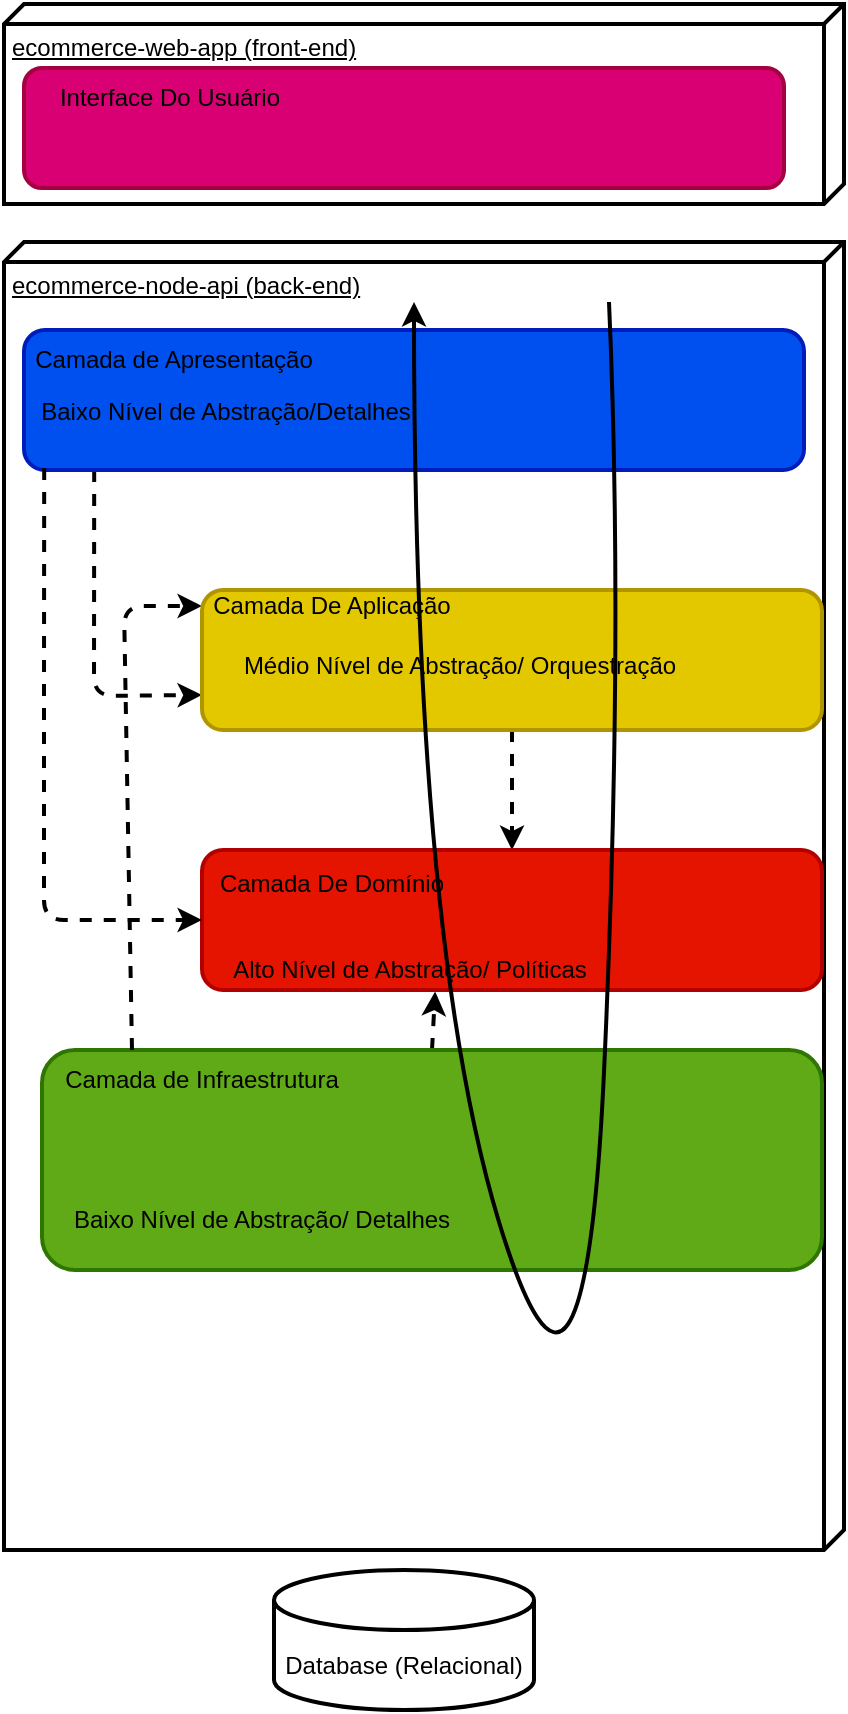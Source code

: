 <mxfile>
    <diagram id="ddDUZ0oviB58H6_pVTwg" name="Arquitetura em camadas">
        <mxGraphModel dx="962" dy="590" grid="1" gridSize="10" guides="1" tooltips="1" connect="1" arrows="1" fold="1" page="1" pageScale="1" pageWidth="850" pageHeight="1100" math="0" shadow="0">
            <root>
                <mxCell id="0"/>
                <mxCell id="1" parent="0"/>
                <mxCell id="2" value="ecommerce-node-api (back-end)" style="verticalAlign=top;align=left;spacingTop=8;spacingLeft=2;spacingRight=12;shape=cube;size=10;direction=south;fontStyle=4;html=1;strokeWidth=2;" parent="1" vertex="1">
                    <mxGeometry x="100" y="176" width="420" height="654" as="geometry"/>
                </mxCell>
                <mxCell id="4" value="ecommerce-web-app (front-end)" style="verticalAlign=top;align=left;spacingTop=8;spacingLeft=2;spacingRight=12;shape=cube;size=10;direction=south;fontStyle=4;html=1;strokeWidth=2;" parent="1" vertex="1">
                    <mxGeometry x="100" y="57" width="420" height="100" as="geometry"/>
                </mxCell>
                <mxCell id="5" value="Database (Relacional)" style="shape=cylinder3;whiteSpace=wrap;html=1;boundedLbl=1;backgroundOutline=1;size=15;strokeWidth=2;" parent="1" vertex="1">
                    <mxGeometry x="235" y="840" width="130" height="70" as="geometry"/>
                </mxCell>
                <mxCell id="43" style="edgeStyle=none;html=1;exitX=0.09;exitY=1;exitDx=0;exitDy=0;exitPerimeter=0;entryX=0;entryY=0.75;entryDx=0;entryDy=0;dashed=1;strokeWidth=2;" parent="1" source="8" target="32" edge="1">
                    <mxGeometry relative="1" as="geometry">
                        <Array as="points">
                            <mxPoint x="145" y="403"/>
                        </Array>
                    </mxGeometry>
                </mxCell>
                <mxCell id="8" value="" style="rounded=1;whiteSpace=wrap;html=1;strokeWidth=2;fillColor=#0050ef;fontColor=#ffffff;strokeColor=#001DBC;points=[[0,0,0,0,0],[0,0.26,0,0,0],[0,0.5,0,0,0],[0,0.74,0,0,0],[0.01,0.96,0,0,0],[0.08,1,0,0,0],[0.09,0,0,0,0],[0.25,0,0,0,0],[0.5,0,0,0,0],[0.75,0,0,0,0],[0.75,1,0,0,0],[1,0,0,0,0],[1,0.26,0,0,0],[1,0.5,0,0,0],[1,0.76,0,0,0],[1,1,0,0,0]];" parent="1" vertex="1">
                    <mxGeometry x="110" y="220" width="390" height="70" as="geometry"/>
                </mxCell>
                <mxCell id="46" style="edgeStyle=none;html=1;exitX=0.5;exitY=0;exitDx=0;exitDy=0;exitPerimeter=0;entryX=0.376;entryY=1.01;entryDx=0;entryDy=0;entryPerimeter=0;dashed=1;strokeWidth=2;" parent="1" source="9" target="35" edge="1">
                    <mxGeometry relative="1" as="geometry"/>
                </mxCell>
                <mxCell id="9" value="" style="rounded=1;whiteSpace=wrap;html=1;strokeWidth=2;fillColor=#60A917;fontColor=#ffffff;strokeColor=#2D7600;points=[[0,0,0,0,0],[0,0.25,0,0,0],[0,0.5,0,0,0],[0,0.75,0,0,0],[0,1,0,0,0],[0.04,0,0,0,-3],[0.25,1,0,0,0],[0.5,0,0,0,0],[0.5,1,0,0,0],[0.75,0,0,0,0],[0.75,1,0,0,0],[1,0,0,0,0],[1,0.25,0,0,0],[1,0.5,0,0,0],[1,0.75,0,0,0],[1,1,0,0,0]];" parent="1" vertex="1">
                    <mxGeometry x="119" y="580" width="390" height="110" as="geometry"/>
                </mxCell>
                <mxCell id="10" value="" style="rounded=1;whiteSpace=wrap;html=1;strokeWidth=2;fillColor=#d80073;fontColor=#ffffff;strokeColor=#A50040;" parent="1" vertex="1">
                    <mxGeometry x="110" y="89" width="380" height="60" as="geometry"/>
                </mxCell>
                <mxCell id="14" value="Interface Do Usuário" style="text;html=1;strokeColor=none;fillColor=none;align=center;verticalAlign=middle;whiteSpace=wrap;rounded=0;strokeWidth=2;" parent="1" vertex="1">
                    <mxGeometry x="108" y="89" width="150" height="30" as="geometry"/>
                </mxCell>
                <mxCell id="15" value="Camada de Apresentação" style="text;html=1;strokeColor=none;fillColor=none;align=center;verticalAlign=middle;whiteSpace=wrap;rounded=0;strokeWidth=2;" parent="1" vertex="1">
                    <mxGeometry x="110" y="220" width="150" height="30" as="geometry"/>
                </mxCell>
                <mxCell id="45" style="edgeStyle=none;html=1;exitX=0.25;exitY=0;exitDx=0;exitDy=0;entryX=0;entryY=0.5;entryDx=0;entryDy=0;dashed=1;strokeWidth=2;" parent="1" source="18" target="33" edge="1">
                    <mxGeometry relative="1" as="geometry">
                        <Array as="points">
                            <mxPoint x="160" y="358"/>
                        </Array>
                    </mxGeometry>
                </mxCell>
                <mxCell id="18" value="Camada de Infraestrutura" style="text;html=1;strokeColor=none;fillColor=none;align=center;verticalAlign=middle;whiteSpace=wrap;rounded=0;strokeWidth=2;" parent="1" vertex="1">
                    <mxGeometry x="129" y="580" width="140" height="30" as="geometry"/>
                </mxCell>
                <mxCell id="44" style="edgeStyle=none;html=1;dashed=1;strokeWidth=2;entryX=0.5;entryY=0;entryDx=0;entryDy=0;" parent="1" source="32" target="35" edge="1">
                    <mxGeometry relative="1" as="geometry">
                        <mxPoint x="354" y="460" as="targetPoint"/>
                    </mxGeometry>
                </mxCell>
                <mxCell id="32" value="" style="rounded=1;whiteSpace=wrap;html=1;strokeWidth=2;fillColor=#e3c800;fontColor=#000000;strokeColor=#B09500;" parent="1" vertex="1">
                    <mxGeometry x="199" y="350" width="310" height="70" as="geometry"/>
                </mxCell>
                <mxCell id="33" value="Camada De Aplicação" style="text;html=1;strokeColor=none;fillColor=none;align=center;verticalAlign=middle;whiteSpace=wrap;rounded=0;" parent="1" vertex="1">
                    <mxGeometry x="199" y="343" width="130" height="30" as="geometry"/>
                </mxCell>
                <mxCell id="35" value="" style="rounded=1;whiteSpace=wrap;html=1;strokeWidth=2;fillColor=#e51400;fontColor=#ffffff;strokeColor=#B20000;" parent="1" vertex="1">
                    <mxGeometry x="199" y="480" width="310" height="70" as="geometry"/>
                </mxCell>
                <mxCell id="36" value="Camada De Domínio" style="text;html=1;strokeColor=none;fillColor=none;align=center;verticalAlign=middle;whiteSpace=wrap;rounded=0;" parent="1" vertex="1">
                    <mxGeometry x="205" y="482" width="118" height="30" as="geometry"/>
                </mxCell>
                <mxCell id="37" value="Alto Nível de Abstração/ Políticas" style="text;html=1;strokeColor=none;fillColor=none;align=center;verticalAlign=middle;whiteSpace=wrap;rounded=0;" parent="1" vertex="1">
                    <mxGeometry x="206" y="525" width="194" height="30" as="geometry"/>
                </mxCell>
                <mxCell id="38" value="Baixo Nível de Abstração/ Detalhes" style="text;html=1;strokeColor=none;fillColor=none;align=center;verticalAlign=middle;whiteSpace=wrap;rounded=0;" parent="1" vertex="1">
                    <mxGeometry x="128" y="650" width="202" height="30" as="geometry"/>
                </mxCell>
                <mxCell id="39" value="Baixo Nível de Abstração/Detalhes" style="text;html=1;strokeColor=none;fillColor=none;align=center;verticalAlign=middle;whiteSpace=wrap;rounded=0;" parent="1" vertex="1">
                    <mxGeometry x="112" y="246" width="198" height="30" as="geometry"/>
                </mxCell>
                <mxCell id="47" value="" style="curved=1;endArrow=classic;html=1;strokeWidth=2;exitX=0.75;exitY=0;exitDx=0;exitDy=0;exitPerimeter=0;entryX=0.5;entryY=0;entryDx=0;entryDy=0;entryPerimeter=0;" parent="1" edge="1">
                    <mxGeometry width="50" height="50" relative="1" as="geometry">
                        <mxPoint x="402.5" y="206" as="sourcePoint"/>
                        <mxPoint x="305" y="206" as="targetPoint"/>
                        <Array as="points">
                            <mxPoint x="410" y="376"/>
                            <mxPoint x="390" y="806"/>
                            <mxPoint x="305" y="526"/>
                        </Array>
                    </mxGeometry>
                </mxCell>
                <mxCell id="50" style="edgeStyle=none;html=1;exitX=0.09;exitY=1;exitDx=0;exitDy=0;exitPerimeter=0;entryX=0;entryY=0.5;entryDx=0;entryDy=0;dashed=1;strokeWidth=2;" parent="1" target="35" edge="1">
                    <mxGeometry relative="1" as="geometry">
                        <mxPoint x="120.1" y="289" as="sourcePoint"/>
                        <mxPoint x="174" y="401.5" as="targetPoint"/>
                        <Array as="points">
                            <mxPoint x="120" y="402"/>
                            <mxPoint x="120" y="515"/>
                        </Array>
                    </mxGeometry>
                </mxCell>
                <mxCell id="PRyIJkR5ZUtZD0jD_O2o-50" value="Médio Nível de Abstração/ Orquestração" style="text;html=1;strokeColor=none;fillColor=none;align=center;verticalAlign=middle;whiteSpace=wrap;rounded=0;" vertex="1" parent="1">
                    <mxGeometry x="206" y="373" width="244" height="30" as="geometry"/>
                </mxCell>
            </root>
        </mxGraphModel>
    </diagram>
    <diagram name="Arquitetura em Hexagonal" id="o11fhxP_GC8ciULLZor4">
        <mxGraphModel dx="1154" dy="1808" grid="1" gridSize="10" guides="1" tooltips="1" connect="1" arrows="1" fold="1" page="1" pageScale="1" pageWidth="850" pageHeight="1100" math="0" shadow="0">
            <root>
                <mxCell id="tC848CAqKd5zq7unI5WD-0"/>
                <mxCell id="tC848CAqKd5zq7unI5WD-1" parent="tC848CAqKd5zq7unI5WD-0"/>
                <mxCell id="tSpNc62gYQ9kwC4Bi7KC-8" style="edgeStyle=none;html=1;exitX=0;exitY=0;exitDx=0;exitDy=330;exitPerimeter=0;entryX=0.5;entryY=0;entryDx=0;entryDy=0;fontFamily=Helvetica;fontSize=12;fontColor=default;endArrow=none;endFill=0;" edge="1" parent="tC848CAqKd5zq7unI5WD-1" source="tC848CAqKd5zq7unI5WD-2" target="4fA0GQ-itj5hUXOicgAi-0">
                    <mxGeometry relative="1" as="geometry"/>
                </mxCell>
                <mxCell id="tSpNc62gYQ9kwC4Bi7KC-9" style="edgeStyle=none;html=1;entryX=0.5;entryY=0;entryDx=0;entryDy=0;fontFamily=Helvetica;fontSize=12;fontColor=default;endArrow=none;endFill=0;exitX=0.5;exitY=0;exitDx=0;exitDy=0;" edge="1" parent="tC848CAqKd5zq7unI5WD-1" source="By7jdL-Fttb47xRQV21P-1" target="4fA0GQ-itj5hUXOicgAi-0">
                    <mxGeometry relative="1" as="geometry"/>
                </mxCell>
                <mxCell id="tC848CAqKd5zq7unI5WD-2" value="ecommerce-node-api (back-end)" style="verticalAlign=top;align=left;spacingTop=8;spacingLeft=2;spacingRight=12;shape=cube;size=10;direction=south;fontStyle=4;html=1;strokeWidth=2;" parent="tC848CAqKd5zq7unI5WD-1" vertex="1">
                    <mxGeometry x="38" y="-30" width="670" height="810" as="geometry"/>
                </mxCell>
                <mxCell id="tC848CAqKd5zq7unI5WD-3" value="ecommerce-web-app (front-end)" style="verticalAlign=top;align=left;spacingTop=8;spacingLeft=2;spacingRight=12;shape=cube;size=10;direction=south;fontStyle=4;html=1;strokeWidth=2;" parent="tC848CAqKd5zq7unI5WD-1" vertex="1">
                    <mxGeometry x="46" y="54" width="664" height="100" as="geometry"/>
                </mxCell>
                <mxCell id="tC848CAqKd5zq7unI5WD-4" value="Database (Relacional)" style="shape=cylinder3;whiteSpace=wrap;html=1;boundedLbl=1;backgroundOutline=1;size=15;strokeWidth=2;" parent="tC848CAqKd5zq7unI5WD-1" vertex="1">
                    <mxGeometry x="313" y="810" width="130" height="70" as="geometry"/>
                </mxCell>
                <mxCell id="tC848CAqKd5zq7unI5WD-9" value="" style="rounded=1;whiteSpace=wrap;html=1;strokeWidth=2;fillColor=#d80073;fontColor=#ffffff;strokeColor=#A50040;" parent="tC848CAqKd5zq7unI5WD-1" vertex="1">
                    <mxGeometry x="56" y="86" width="634" height="60" as="geometry"/>
                </mxCell>
                <mxCell id="tC848CAqKd5zq7unI5WD-10" value="Interface Do Usuário" style="text;html=1;strokeColor=none;fillColor=none;align=center;verticalAlign=middle;whiteSpace=wrap;rounded=0;strokeWidth=2;" parent="tC848CAqKd5zq7unI5WD-1" vertex="1">
                    <mxGeometry x="108" y="89" width="150" height="30" as="geometry"/>
                </mxCell>
                <mxCell id="tC848CAqKd5zq7unI5WD-22" value="" style="curved=1;endArrow=classic;html=1;strokeWidth=2;exitX=0.75;exitY=0;exitDx=0;exitDy=0;exitPerimeter=0;entryX=0.5;entryY=0;entryDx=0;entryDy=0;entryPerimeter=0;" parent="tC848CAqKd5zq7unI5WD-1" edge="1">
                    <mxGeometry width="50" height="50" relative="1" as="geometry">
                        <mxPoint x="497.5" y="250" as="sourcePoint"/>
                        <mxPoint x="400" y="250" as="targetPoint"/>
                        <Array as="points">
                            <mxPoint x="505" y="420"/>
                            <mxPoint x="485" y="850"/>
                            <mxPoint x="400" y="570"/>
                        </Array>
                    </mxGeometry>
                </mxCell>
                <mxCell id="tSpNc62gYQ9kwC4Bi7KC-10" style="edgeStyle=none;html=1;entryX=0.5;entryY=0;entryDx=0;entryDy=0;fontFamily=Helvetica;fontSize=12;fontColor=default;endArrow=none;endFill=0;" edge="1" parent="tC848CAqKd5zq7unI5WD-1" source="By7jdL-Fttb47xRQV21P-1" target="4fA0GQ-itj5hUXOicgAi-0">
                    <mxGeometry relative="1" as="geometry"/>
                </mxCell>
                <mxCell id="tSpNc62gYQ9kwC4Bi7KC-12" style="edgeStyle=none;html=1;entryX=0.5;entryY=0;entryDx=0;entryDy=0;fontFamily=Helvetica;fontSize=12;fontColor=default;endArrow=none;endFill=0;" edge="1" parent="tC848CAqKd5zq7unI5WD-1" source="By7jdL-Fttb47xRQV21P-1" target="4fA0GQ-itj5hUXOicgAi-0">
                    <mxGeometry relative="1" as="geometry"/>
                </mxCell>
                <mxCell id="tSpNc62gYQ9kwC4Bi7KC-13" style="edgeStyle=none;html=1;entryX=0.5;entryY=0;entryDx=0;entryDy=0;fontFamily=Helvetica;fontSize=12;fontColor=default;endArrow=none;endFill=0;" edge="1" parent="tC848CAqKd5zq7unI5WD-1" source="By7jdL-Fttb47xRQV21P-1" target="4fA0GQ-itj5hUXOicgAi-0">
                    <mxGeometry relative="1" as="geometry"/>
                </mxCell>
                <mxCell id="tSpNc62gYQ9kwC4Bi7KC-14" style="edgeStyle=none;html=1;entryX=0.5;entryY=0;entryDx=0;entryDy=0;fontFamily=Helvetica;fontSize=12;fontColor=default;endArrow=none;endFill=0;" edge="1" parent="tC848CAqKd5zq7unI5WD-1" source="By7jdL-Fttb47xRQV21P-1" target="4fA0GQ-itj5hUXOicgAi-0">
                    <mxGeometry relative="1" as="geometry"/>
                </mxCell>
                <mxCell id="tSpNc62gYQ9kwC4Bi7KC-16" style="edgeStyle=none;html=1;entryX=0.5;entryY=0;entryDx=0;entryDy=0;fontFamily=Helvetica;fontSize=12;fontColor=default;endArrow=none;endFill=0;" edge="1" parent="tC848CAqKd5zq7unI5WD-1" source="By7jdL-Fttb47xRQV21P-1" target="4fA0GQ-itj5hUXOicgAi-0">
                    <mxGeometry relative="1" as="geometry"/>
                </mxCell>
                <mxCell id="tSpNc62gYQ9kwC4Bi7KC-18" style="edgeStyle=none;html=1;entryX=0.5;entryY=0;entryDx=0;entryDy=0;fontFamily=Helvetica;fontSize=12;fontColor=default;endArrow=none;endFill=0;" edge="1" parent="tC848CAqKd5zq7unI5WD-1" source="By7jdL-Fttb47xRQV21P-1" target="4fA0GQ-itj5hUXOicgAi-0">
                    <mxGeometry relative="1" as="geometry"/>
                </mxCell>
                <mxCell id="tSpNc62gYQ9kwC4Bi7KC-19" style="edgeStyle=none;html=1;entryX=0.463;entryY=0.008;entryDx=0;entryDy=0;entryPerimeter=0;fontFamily=Helvetica;fontSize=12;fontColor=default;endArrow=none;endFill=0;" edge="1" parent="tC848CAqKd5zq7unI5WD-1" source="By7jdL-Fttb47xRQV21P-1" target="WQYb9SmWiDnAvEfY5R4w-0">
                    <mxGeometry relative="1" as="geometry"/>
                </mxCell>
                <mxCell id="tSpNc62gYQ9kwC4Bi7KC-20" style="edgeStyle=none;html=1;entryX=0.5;entryY=0;entryDx=0;entryDy=0;fontFamily=Helvetica;fontSize=12;fontColor=default;endArrow=none;endFill=0;" edge="1" parent="tC848CAqKd5zq7unI5WD-1" source="By7jdL-Fttb47xRQV21P-1" target="4fA0GQ-itj5hUXOicgAi-0">
                    <mxGeometry relative="1" as="geometry"/>
                </mxCell>
                <mxCell id="tSpNc62gYQ9kwC4Bi7KC-21" style="edgeStyle=none;html=1;entryX=0.5;entryY=0;entryDx=0;entryDy=0;fontFamily=Helvetica;fontSize=12;fontColor=default;endArrow=none;endFill=0;" edge="1" parent="tC848CAqKd5zq7unI5WD-1" source="By7jdL-Fttb47xRQV21P-1" target="4fA0GQ-itj5hUXOicgAi-0">
                    <mxGeometry relative="1" as="geometry"/>
                </mxCell>
                <mxCell id="By7jdL-Fttb47xRQV21P-1" value="" style="shape=hexagon;perimeter=hexagonPerimeter2;whiteSpace=wrap;html=1;fixedSize=1;rounded=1;strokeColor=#FFFFFF;strokeWidth=3;fillColor=#0050EF;gradientColor=#60A917;gradientDirection=south;size=40;arcSize=22;" vertex="1" parent="tC848CAqKd5zq7unI5WD-1">
                    <mxGeometry x="90" y="280" width="590" height="440" as="geometry"/>
                </mxCell>
                <mxCell id="tSpNc62gYQ9kwC4Bi7KC-2" style="edgeStyle=none;html=1;" edge="1" parent="tC848CAqKd5zq7unI5WD-1" source="4fA0GQ-itj5hUXOicgAi-0" target="By7jdL-Fttb47xRQV21P-1">
                    <mxGeometry relative="1" as="geometry"/>
                </mxCell>
                <mxCell id="tSpNc62gYQ9kwC4Bi7KC-3" style="edgeStyle=none;html=1;entryX=0;entryY=0.5;entryDx=0;entryDy=0;verticalAlign=bottom;fontFamily=Helvetica;endArrow=none;endFill=0;" edge="1" parent="tC848CAqKd5zq7unI5WD-1" source="4fA0GQ-itj5hUXOicgAi-0" target="By7jdL-Fttb47xRQV21P-1">
                    <mxGeometry relative="1" as="geometry"/>
                </mxCell>
                <mxCell id="tSpNc62gYQ9kwC4Bi7KC-5" style="edgeStyle=none;html=1;entryX=1;entryY=0.489;entryDx=0;entryDy=0;entryPerimeter=0;fontFamily=Helvetica;endArrow=none;endFill=0;" edge="1" parent="tC848CAqKd5zq7unI5WD-1" source="4fA0GQ-itj5hUXOicgAi-0" target="By7jdL-Fttb47xRQV21P-1">
                    <mxGeometry relative="1" as="geometry"/>
                </mxCell>
                <mxCell id="4fA0GQ-itj5hUXOicgAi-0" value="" style="shape=hexagon;perimeter=hexagonPerimeter2;fixedSize=1;rounded=1;strokeColor=default;strokeWidth=3;fillColor=#E3C800;gradientColor=none;size=30;arcSize=23;labelBorderColor=none;labelBackgroundColor=none;horizontal=1;verticalAlign=top;align=center;fontFamily=Helvetica;whiteSpace=wrap;html=1;fontColor=default;fontSize=12;perimeterSpacing=0;dashed=1;" vertex="1" parent="tC848CAqKd5zq7unI5WD-1">
                    <mxGeometry x="180" y="357.5" width="410" height="275" as="geometry"/>
                </mxCell>
                <mxCell id="WQYb9SmWiDnAvEfY5R4w-0" value="" style="shape=hexagon;perimeter=hexagonPerimeter2;whiteSpace=wrap;html=1;fixedSize=1;rounded=1;fillColor=#E51400;strokeColor=#FFFFFF;strokeWidth=3;size=20;" vertex="1" parent="tC848CAqKd5zq7unI5WD-1">
                    <mxGeometry x="256" y="430" width="280" height="150" as="geometry"/>
                </mxCell>
                <mxCell id="tC848CAqKd5zq7unI5WD-18" value="Camada De Domínio" style="text;html=1;strokeColor=none;fillColor=none;align=center;verticalAlign=middle;whiteSpace=wrap;rounded=0;" parent="tC848CAqKd5zq7unI5WD-1" vertex="1">
                    <mxGeometry x="255" y="467.5" width="132" height="30" as="geometry"/>
                </mxCell>
                <mxCell id="tC848CAqKd5zq7unI5WD-16" value="Camada De Aplicação" style="text;html=1;strokeColor=none;fillColor=none;align=center;verticalAlign=middle;whiteSpace=wrap;rounded=0;" parent="tC848CAqKd5zq7unI5WD-1" vertex="1">
                    <mxGeometry x="209" y="368" width="130" height="30" as="geometry"/>
                </mxCell>
                <mxCell id="OmsNStysPAu6DDV3SkpG-0" value="Médio nível de abstração/ orquestração" style="text;html=1;strokeColor=none;fillColor=none;align=center;verticalAlign=middle;whiteSpace=wrap;rounded=0;" vertex="1" parent="tC848CAqKd5zq7unI5WD-1">
                    <mxGeometry x="213" y="392" width="214" height="12" as="geometry"/>
                </mxCell>
                <mxCell id="By7jdL-Fttb47xRQV21P-0" value="Alto nível de abstração/ politicas" style="text;html=1;strokeColor=none;fillColor=none;align=center;verticalAlign=middle;whiteSpace=wrap;rounded=0;" vertex="1" parent="tC848CAqKd5zq7unI5WD-1">
                    <mxGeometry x="252" y="488" width="194" height="30" as="geometry"/>
                </mxCell>
                <mxCell id="5DMR4GwdgZCowQLA-XQv-0" value="Camada de Infraestrutura" style="text;html=1;strokeColor=none;fillColor=none;align=center;verticalAlign=middle;whiteSpace=wrap;rounded=0;strokeWidth=2;" vertex="1" parent="tC848CAqKd5zq7unI5WD-1">
                    <mxGeometry x="128" y="660" width="140" height="30" as="geometry"/>
                </mxCell>
                <mxCell id="5DMR4GwdgZCowQLA-XQv-1" value="Baixo nível de abstração/ detalhes" style="text;html=1;strokeColor=none;fillColor=none;align=center;verticalAlign=middle;whiteSpace=wrap;rounded=0;" vertex="1" parent="tC848CAqKd5zq7unI5WD-1">
                    <mxGeometry x="121" y="680" width="202" height="30" as="geometry"/>
                </mxCell>
                <mxCell id="tSpNc62gYQ9kwC4Bi7KC-0" value="Camada de Apresentação" style="text;html=1;strokeColor=none;fillColor=none;align=center;verticalAlign=middle;whiteSpace=wrap;rounded=0;strokeWidth=2;" vertex="1" parent="tC848CAqKd5zq7unI5WD-1">
                    <mxGeometry x="125" y="290" width="150" height="30" as="geometry"/>
                </mxCell>
                <mxCell id="tSpNc62gYQ9kwC4Bi7KC-1" value="Baixo nível de abstração/detalhes" style="text;html=1;strokeColor=none;fillColor=none;align=center;verticalAlign=middle;whiteSpace=wrap;rounded=0;" vertex="1" parent="tC848CAqKd5zq7unI5WD-1">
                    <mxGeometry x="122" y="314" width="198" height="30" as="geometry"/>
                </mxCell>
                <mxCell id="tSpNc62gYQ9kwC4Bi7KC-6" value="Casos de usos" style="text;html=1;strokeColor=none;fillColor=none;align=center;verticalAlign=middle;whiteSpace=wrap;rounded=0;strokeWidth=3;fontFamily=Helvetica;fontStyle=5" vertex="1" parent="tC848CAqKd5zq7unI5WD-1">
                    <mxGeometry x="200" y="404" width="92" height="30" as="geometry"/>
                </mxCell>
                <mxCell id="tSpNc62gYQ9kwC4Bi7KC-23" style="edgeStyle=none;html=1;fontFamily=Helvetica;fontSize=12;fontColor=default;endArrow=none;endFill=0;entryX=0.5;entryY=0;entryDx=0;entryDy=0;startArrow=block;startFill=1;exitX=0.5;exitY=0;exitDx=0;exitDy=0;dashed=1;" edge="1" parent="tC848CAqKd5zq7unI5WD-1">
                    <mxGeometry relative="1" as="geometry">
                        <mxPoint x="374" y="357.5" as="sourcePoint"/>
                        <mxPoint x="374" y="280" as="targetPoint"/>
                    </mxGeometry>
                </mxCell>
                <mxCell id="tSpNc62gYQ9kwC4Bi7KC-24" style="edgeStyle=none;html=1;fontFamily=Helvetica;fontSize=12;fontColor=default;endArrow=none;endFill=0;entryX=0.5;entryY=0;entryDx=0;entryDy=0;startArrow=block;startFill=1;exitX=0.5;exitY=0;exitDx=0;exitDy=0;dashed=1;" edge="1" parent="tC848CAqKd5zq7unI5WD-1">
                    <mxGeometry relative="1" as="geometry">
                        <mxPoint x="374" y="431.5" as="sourcePoint"/>
                        <mxPoint x="374" y="354" as="targetPoint"/>
                    </mxGeometry>
                </mxCell>
                <mxCell id="tSpNc62gYQ9kwC4Bi7KC-25" style="edgeStyle=none;html=1;fontFamily=Helvetica;fontSize=12;fontColor=default;endArrow=none;endFill=0;entryX=0.529;entryY=1.004;entryDx=0;entryDy=0;startArrow=block;startFill=1;dashed=1;exitX=0.548;exitY=1.001;exitDx=0;exitDy=0;exitPerimeter=0;entryPerimeter=0;" edge="1" parent="tC848CAqKd5zq7unI5WD-1">
                    <mxGeometry relative="1" as="geometry">
                        <mxPoint x="389.68" y="632.775" as="sourcePoint"/>
                        <mxPoint x="390.11" y="721.76" as="targetPoint"/>
                    </mxGeometry>
                </mxCell>
                <mxCell id="tSpNc62gYQ9kwC4Bi7KC-26" style="edgeStyle=none;html=1;fontFamily=Helvetica;fontSize=12;fontColor=default;endArrow=none;endFill=0;startArrow=block;startFill=1;dashed=1;exitX=0.548;exitY=1.001;exitDx=0;exitDy=0;exitPerimeter=0;" edge="1" parent="tC848CAqKd5zq7unI5WD-1">
                    <mxGeometry relative="1" as="geometry">
                        <mxPoint x="389.68" y="578.775" as="sourcePoint"/>
                        <mxPoint x="390" y="636" as="targetPoint"/>
                    </mxGeometry>
                </mxCell>
                <mxCell id="u6601gidu-K6xZcGlj81-0" value="" style="rounded=1;whiteSpace=wrap;html=1;strokeWidth=2;fillColor=#0050ef;fontColor=#ffffff;strokeColor=#001DBC;points=[[0,0,0,0,0],[0,0.26,0,0,0],[0,0.5,0,0,0],[0,0.74,0,0,0],[0.01,0.96,0,0,0],[0.08,1,0,0,0],[0.09,0,0,0,0],[0.25,0,0,0,0],[0.5,0,0,0,0],[0.75,0,0,0,0],[0.75,1,0,0,0],[1,0,0,0,0],[1,0.26,0,0,0],[1,0.5,0,0,0],[1,0.76,0,0,0],[1,1,0,0,0]];" vertex="1" parent="tC848CAqKd5zq7unI5WD-1">
                    <mxGeometry x="187" y="1162" width="213" height="70" as="geometry"/>
                </mxCell>
                <mxCell id="u6601gidu-K6xZcGlj81-1" value="" style="rounded=1;whiteSpace=wrap;html=1;strokeWidth=2;fillColor=#60A917;fontColor=#ffffff;strokeColor=#2D7600;points=[[0,0,0,0,0],[0,0.25,0,0,0],[0,0.5,0,0,0],[0,0.75,0,0,0],[0,1,0,0,0],[0.04,0,0,0,-3],[0.25,1,0,0,0],[0.5,0,0,0,0],[0.5,1,0,0,0],[0.75,0,0,0,0],[0.75,1,0,0,0],[1,0,0,0,0],[1,0.25,0,0,0],[1,0.5,0,0,0],[1,0.75,0,0,0],[1,1,0,0,0]];" vertex="1" parent="tC848CAqKd5zq7unI5WD-1">
                    <mxGeometry x="401" y="1162" width="199" height="68" as="geometry"/>
                </mxCell>
                <mxCell id="u6601gidu-K6xZcGlj81-2" value="Camada de Apresentação" style="text;html=1;strokeColor=none;fillColor=none;align=center;verticalAlign=middle;whiteSpace=wrap;rounded=0;strokeWidth=2;" vertex="1" parent="tC848CAqKd5zq7unI5WD-1">
                    <mxGeometry x="187" y="1162" width="150" height="30" as="geometry"/>
                </mxCell>
                <mxCell id="u6601gidu-K6xZcGlj81-3" value="Camada de Infraestrutura" style="text;html=1;strokeColor=none;fillColor=none;align=center;verticalAlign=middle;whiteSpace=wrap;rounded=0;strokeWidth=2;" vertex="1" parent="tC848CAqKd5zq7unI5WD-1">
                    <mxGeometry x="411" y="1162" width="139" height="30" as="geometry"/>
                </mxCell>
                <mxCell id="u6601gidu-K6xZcGlj81-4" value="" style="rounded=1;whiteSpace=wrap;html=1;strokeWidth=2;fillColor=#e3c800;fontColor=#000000;strokeColor=#B09500;" vertex="1" parent="tC848CAqKd5zq7unI5WD-1">
                    <mxGeometry x="190" y="1092" width="405" height="70" as="geometry"/>
                </mxCell>
                <mxCell id="u6601gidu-K6xZcGlj81-5" value="Camada De Aplicação" style="text;html=1;strokeColor=none;fillColor=none;align=center;verticalAlign=middle;whiteSpace=wrap;rounded=0;" vertex="1" parent="tC848CAqKd5zq7unI5WD-1">
                    <mxGeometry x="190" y="1085" width="130" height="30" as="geometry"/>
                </mxCell>
                <mxCell id="u6601gidu-K6xZcGlj81-6" value="" style="rounded=1;whiteSpace=wrap;html=1;strokeWidth=2;fillColor=#e51400;fontColor=#ffffff;strokeColor=#B20000;" vertex="1" parent="tC848CAqKd5zq7unI5WD-1">
                    <mxGeometry x="235" y="1020" width="310" height="70" as="geometry"/>
                </mxCell>
                <mxCell id="u6601gidu-K6xZcGlj81-7" value="Camada De Domínio" style="text;html=1;strokeColor=none;fillColor=none;align=center;verticalAlign=middle;whiteSpace=wrap;rounded=0;" vertex="1" parent="tC848CAqKd5zq7unI5WD-1">
                    <mxGeometry x="237" y="1017" width="118" height="30" as="geometry"/>
                </mxCell>
                <mxCell id="u6601gidu-K6xZcGlj81-8" value="Alto Nível de Abstração/ Políticas" style="text;html=1;strokeColor=none;fillColor=none;align=center;verticalAlign=middle;whiteSpace=wrap;rounded=0;" vertex="1" parent="tC848CAqKd5zq7unI5WD-1">
                    <mxGeometry x="238" y="1060" width="194" height="30" as="geometry"/>
                </mxCell>
                <mxCell id="u6601gidu-K6xZcGlj81-9" value="Baixo Nível de Abstração/ Detalhes" style="text;html=1;strokeColor=none;fillColor=none;align=center;verticalAlign=middle;whiteSpace=wrap;rounded=0;" vertex="1" parent="tC848CAqKd5zq7unI5WD-1">
                    <mxGeometry x="408.5" y="1202" width="202" height="30" as="geometry"/>
                </mxCell>
                <mxCell id="u6601gidu-K6xZcGlj81-10" value="Baixo Nível de Abstração/Detalhes" style="text;html=1;strokeColor=none;fillColor=none;align=center;verticalAlign=middle;whiteSpace=wrap;rounded=0;" vertex="1" parent="tC848CAqKd5zq7unI5WD-1">
                    <mxGeometry x="189" y="1182" width="195" height="36" as="geometry"/>
                </mxCell>
                <mxCell id="u6601gidu-K6xZcGlj81-11" value="Médio Nível de Abstração/ Orquestração" style="text;html=1;strokeColor=none;fillColor=none;align=center;verticalAlign=middle;whiteSpace=wrap;rounded=0;" vertex="1" parent="tC848CAqKd5zq7unI5WD-1">
                    <mxGeometry x="194" y="1115" width="247" height="30" as="geometry"/>
                </mxCell>
            </root>
        </mxGraphModel>
    </diagram>
</mxfile>